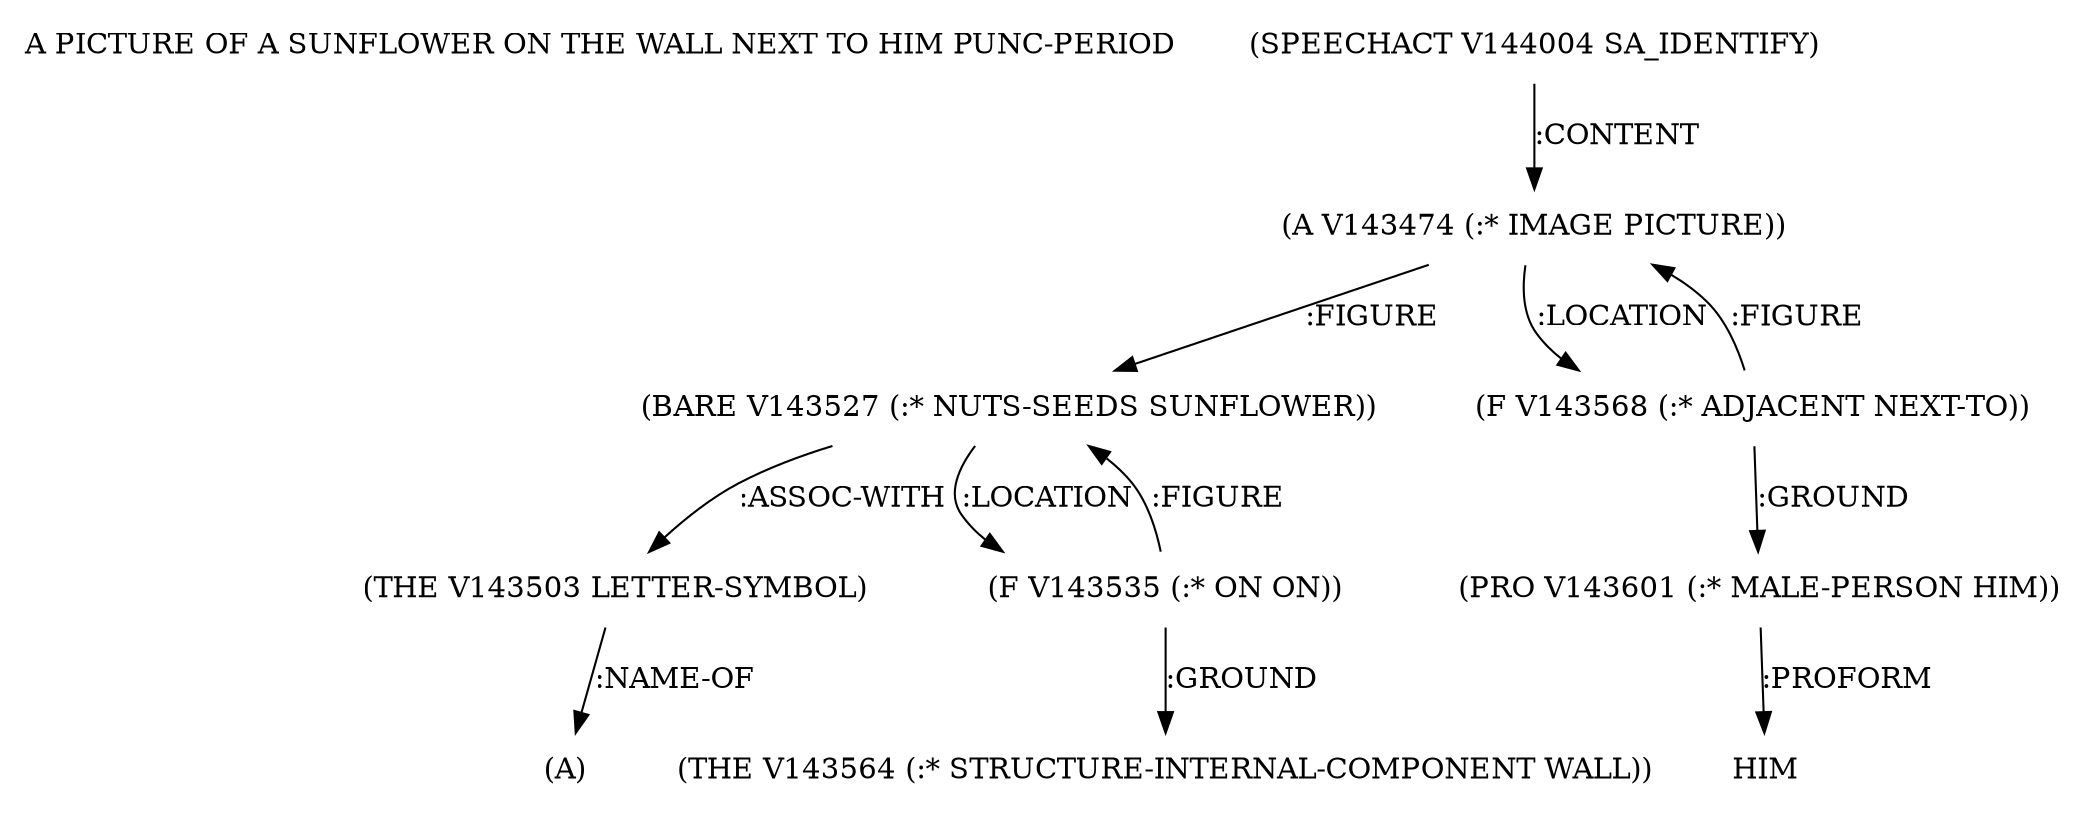 digraph Terms {
  node [shape=none]
  "A PICTURE OF A SUNFLOWER ON THE WALL NEXT TO HIM PUNC-PERIOD"
  "V144004" [label="(SPEECHACT V144004 SA_IDENTIFY)"]
  "V144004" -> "V143474" [label=":CONTENT"]
  "V143474" [label="(A V143474 (:* IMAGE PICTURE))"]
  "V143474" -> "V143527" [label=":FIGURE"]
  "V143474" -> "V143568" [label=":LOCATION"]
  "V143527" [label="(BARE V143527 (:* NUTS-SEEDS SUNFLOWER))"]
  "V143527" -> "V143503" [label=":ASSOC-WITH"]
  "V143527" -> "V143535" [label=":LOCATION"]
  "V143503" [label="(THE V143503 LETTER-SYMBOL)"]
  "V143503" -> "NT144330" [label=":NAME-OF"]
  "NT144330" [label="(A)"]
  "V143535" [label="(F V143535 (:* ON ON))"]
  "V143535" -> "V143564" [label=":GROUND"]
  "V143535" -> "V143527" [label=":FIGURE"]
  "V143564" [label="(THE V143564 (:* STRUCTURE-INTERNAL-COMPONENT WALL))"]
  "V143568" [label="(F V143568 (:* ADJACENT NEXT-TO))"]
  "V143568" -> "V143601" [label=":GROUND"]
  "V143568" -> "V143474" [label=":FIGURE"]
  "V143601" [label="(PRO V143601 (:* MALE-PERSON HIM))"]
  "V143601" -> "NT144331" [label=":PROFORM"]
  "NT144331" [label="HIM"]
}
